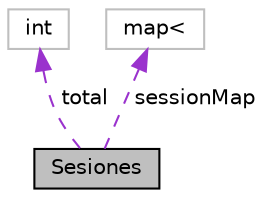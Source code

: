 digraph "Sesiones"
{
 // INTERACTIVE_SVG=YES
 // LATEX_PDF_SIZE
  edge [fontname="Helvetica",fontsize="10",labelfontname="Helvetica",labelfontsize="10"];
  node [fontname="Helvetica",fontsize="10",shape=record];
  Node1 [label="Sesiones",height=0.2,width=0.4,color="black", fillcolor="grey75", style="filled", fontcolor="black",tooltip="Holds data for a session: session name ('name') and a binary tree of problems ('problems')"];
  Node2 -> Node1 [dir="back",color="darkorchid3",fontsize="10",style="dashed",label=" total" ,fontname="Helvetica"];
  Node2 [label="int",height=0.2,width=0.4,color="grey75", fillcolor="white", style="filled",tooltip=" "];
  Node3 -> Node1 [dir="back",color="darkorchid3",fontsize="10",style="dashed",label=" sessionMap" ,fontname="Helvetica"];
  Node3 [label="map\<",height=0.2,width=0.4,color="grey75", fillcolor="white", style="filled",tooltip=" "];
}
